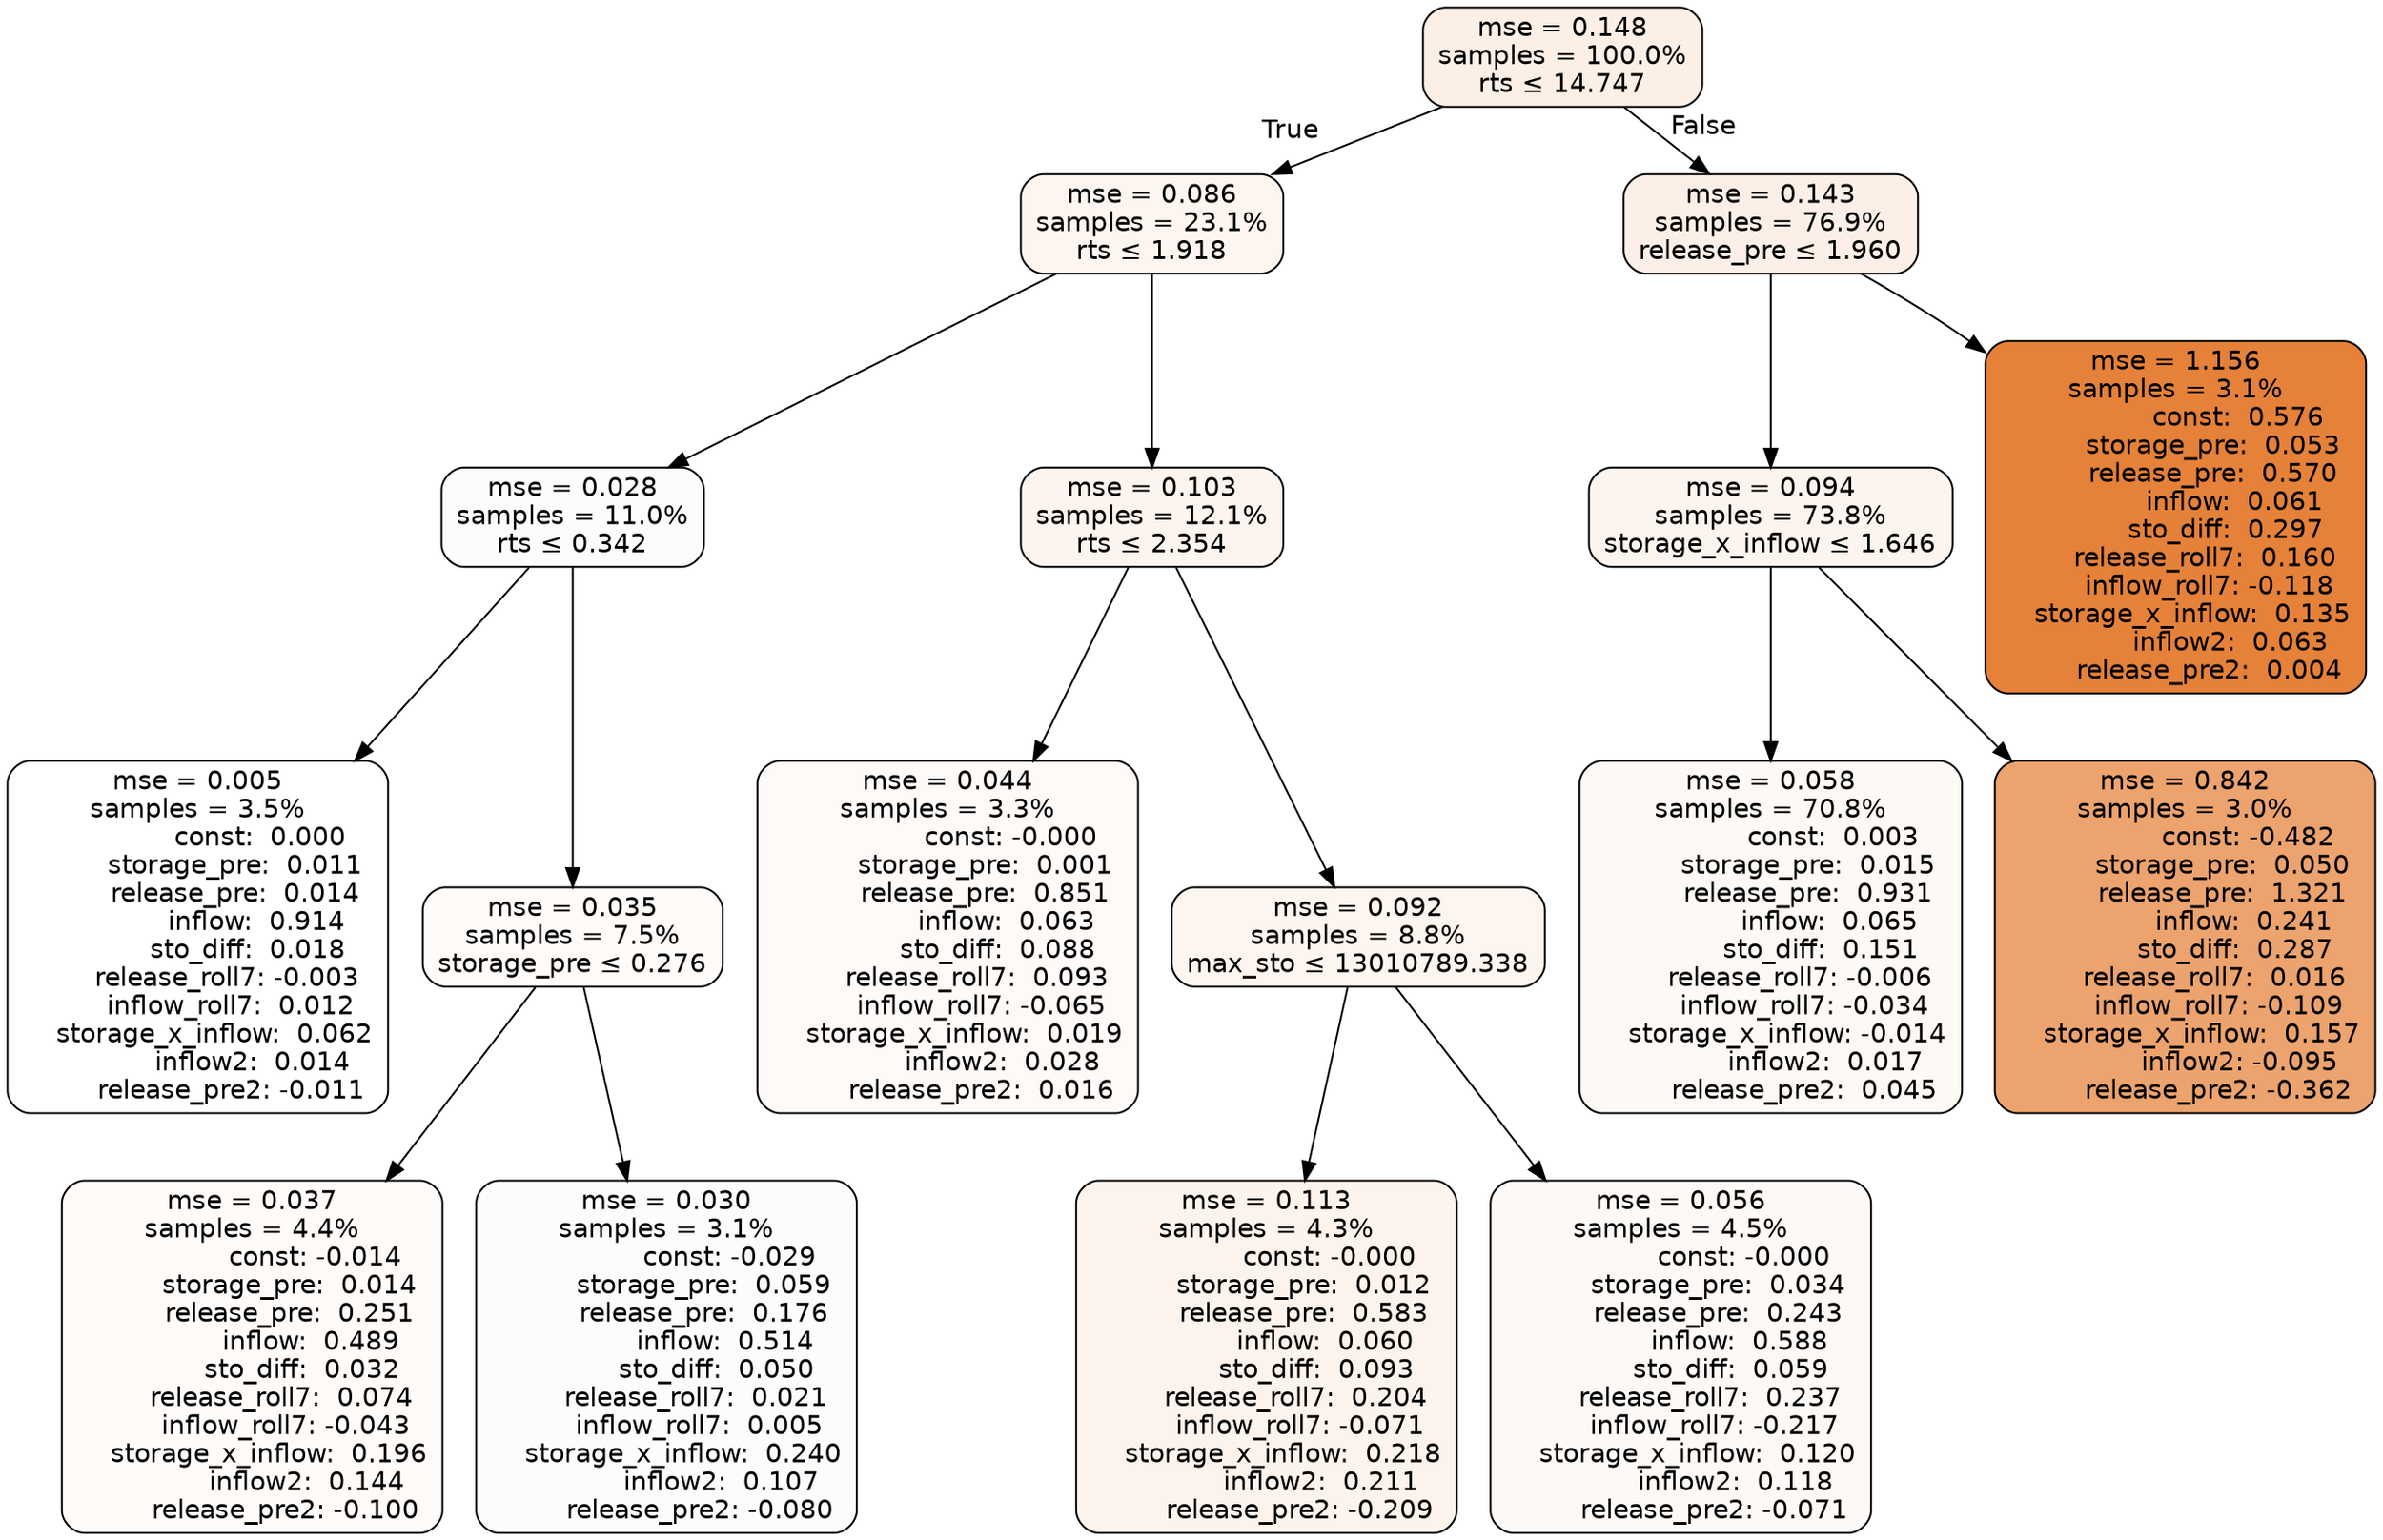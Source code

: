 digraph tree {
bgcolor="transparent"
node [shape=rectangle, style="filled, rounded", color="black", fontname=helvetica] ;
edge [fontname=helvetica] ;
	"0" [label="mse = 0.148
samples = 100.0%
rts &le; 14.747", fillcolor="#fbefe6"]
	"1" [label="mse = 0.086
samples = 23.1%
rts &le; 1.918", fillcolor="#fdf6f0"]
	"2" [label="mse = 0.028
samples = 11.0%
rts &le; 0.342", fillcolor="#fefcfb"]
	"3" [label="mse = 0.005
samples = 3.5%
               const:  0.000
         storage_pre:  0.011
         release_pre:  0.014
              inflow:  0.914
            sto_diff:  0.018
       release_roll7: -0.003
        inflow_roll7:  0.012
    storage_x_inflow:  0.062
             inflow2:  0.014
        release_pre2: -0.011", fillcolor="#ffffff"]
	"4" [label="mse = 0.035
samples = 7.5%
storage_pre &le; 0.276", fillcolor="#fefbf9"]
	"5" [label="mse = 0.037
samples = 4.4%
               const: -0.014
         storage_pre:  0.014
         release_pre:  0.251
              inflow:  0.489
            sto_diff:  0.032
       release_roll7:  0.074
        inflow_roll7: -0.043
    storage_x_inflow:  0.196
             inflow2:  0.144
        release_pre2: -0.100", fillcolor="#fefbf9"]
	"6" [label="mse = 0.030
samples = 3.1%
               const: -0.029
         storage_pre:  0.059
         release_pre:  0.176
              inflow:  0.514
            sto_diff:  0.050
       release_roll7:  0.021
        inflow_roll7:  0.005
    storage_x_inflow:  0.240
             inflow2:  0.107
        release_pre2: -0.080", fillcolor="#fefcfa"]
	"7" [label="mse = 0.103
samples = 12.1%
rts &le; 2.354", fillcolor="#fcf4ee"]
	"8" [label="mse = 0.044
samples = 3.3%
               const: -0.000
         storage_pre:  0.001
         release_pre:  0.851
              inflow:  0.063
            sto_diff:  0.088
       release_roll7:  0.093
        inflow_roll7: -0.065
    storage_x_inflow:  0.019
             inflow2:  0.028
        release_pre2:  0.016", fillcolor="#fefaf8"]
	"9" [label="mse = 0.092
samples = 8.8%
max_sto &le; 13010789.338", fillcolor="#fdf5ef"]
	"10" [label="mse = 0.113
samples = 4.3%
               const: -0.000
         storage_pre:  0.012
         release_pre:  0.583
              inflow:  0.060
            sto_diff:  0.093
       release_roll7:  0.204
        inflow_roll7: -0.071
    storage_x_inflow:  0.218
             inflow2:  0.211
        release_pre2: -0.209", fillcolor="#fcf3ec"]
	"11" [label="mse = 0.056
samples = 4.5%
               const: -0.000
         storage_pre:  0.034
         release_pre:  0.243
              inflow:  0.588
            sto_diff:  0.059
       release_roll7:  0.237
        inflow_roll7: -0.217
    storage_x_inflow:  0.120
             inflow2:  0.118
        release_pre2: -0.071", fillcolor="#fdf9f6"]
	"12" [label="mse = 0.143
samples = 76.9%
release_pre &le; 1.960", fillcolor="#fbefe7"]
	"13" [label="mse = 0.094
samples = 73.8%
storage_x_inflow &le; 1.646", fillcolor="#fcf5ef"]
	"14" [label="mse = 0.058
samples = 70.8%
               const:  0.003
         storage_pre:  0.015
         release_pre:  0.931
              inflow:  0.065
            sto_diff:  0.151
       release_roll7: -0.006
        inflow_roll7: -0.034
    storage_x_inflow: -0.014
             inflow2:  0.017
        release_pre2:  0.045", fillcolor="#fdf9f5"]
	"15" [label="mse = 0.842
samples = 3.0%
               const: -0.482
         storage_pre:  0.050
         release_pre:  1.321
              inflow:  0.241
            sto_diff:  0.287
       release_roll7:  0.016
        inflow_roll7: -0.109
    storage_x_inflow:  0.157
             inflow2: -0.095
        release_pre2: -0.362", fillcolor="#eca36e"]
	"16" [label="mse = 1.156
samples = 3.1%
               const:  0.576
         storage_pre:  0.053
         release_pre:  0.570
              inflow:  0.061
            sto_diff:  0.297
       release_roll7:  0.160
        inflow_roll7: -0.118
    storage_x_inflow:  0.135
             inflow2:  0.063
        release_pre2:  0.004", fillcolor="#e58139"]

	"0" -> "1" [labeldistance=2.5, labelangle=45, headlabel="True"]
	"1" -> "2"
	"2" -> "3"
	"2" -> "4"
	"4" -> "5"
	"4" -> "6"
	"1" -> "7"
	"7" -> "8"
	"7" -> "9"
	"9" -> "10"
	"9" -> "11"
	"0" -> "12" [labeldistance=2.5, labelangle=-45, headlabel="False"]
	"12" -> "13"
	"13" -> "14"
	"13" -> "15"
	"12" -> "16"
}
